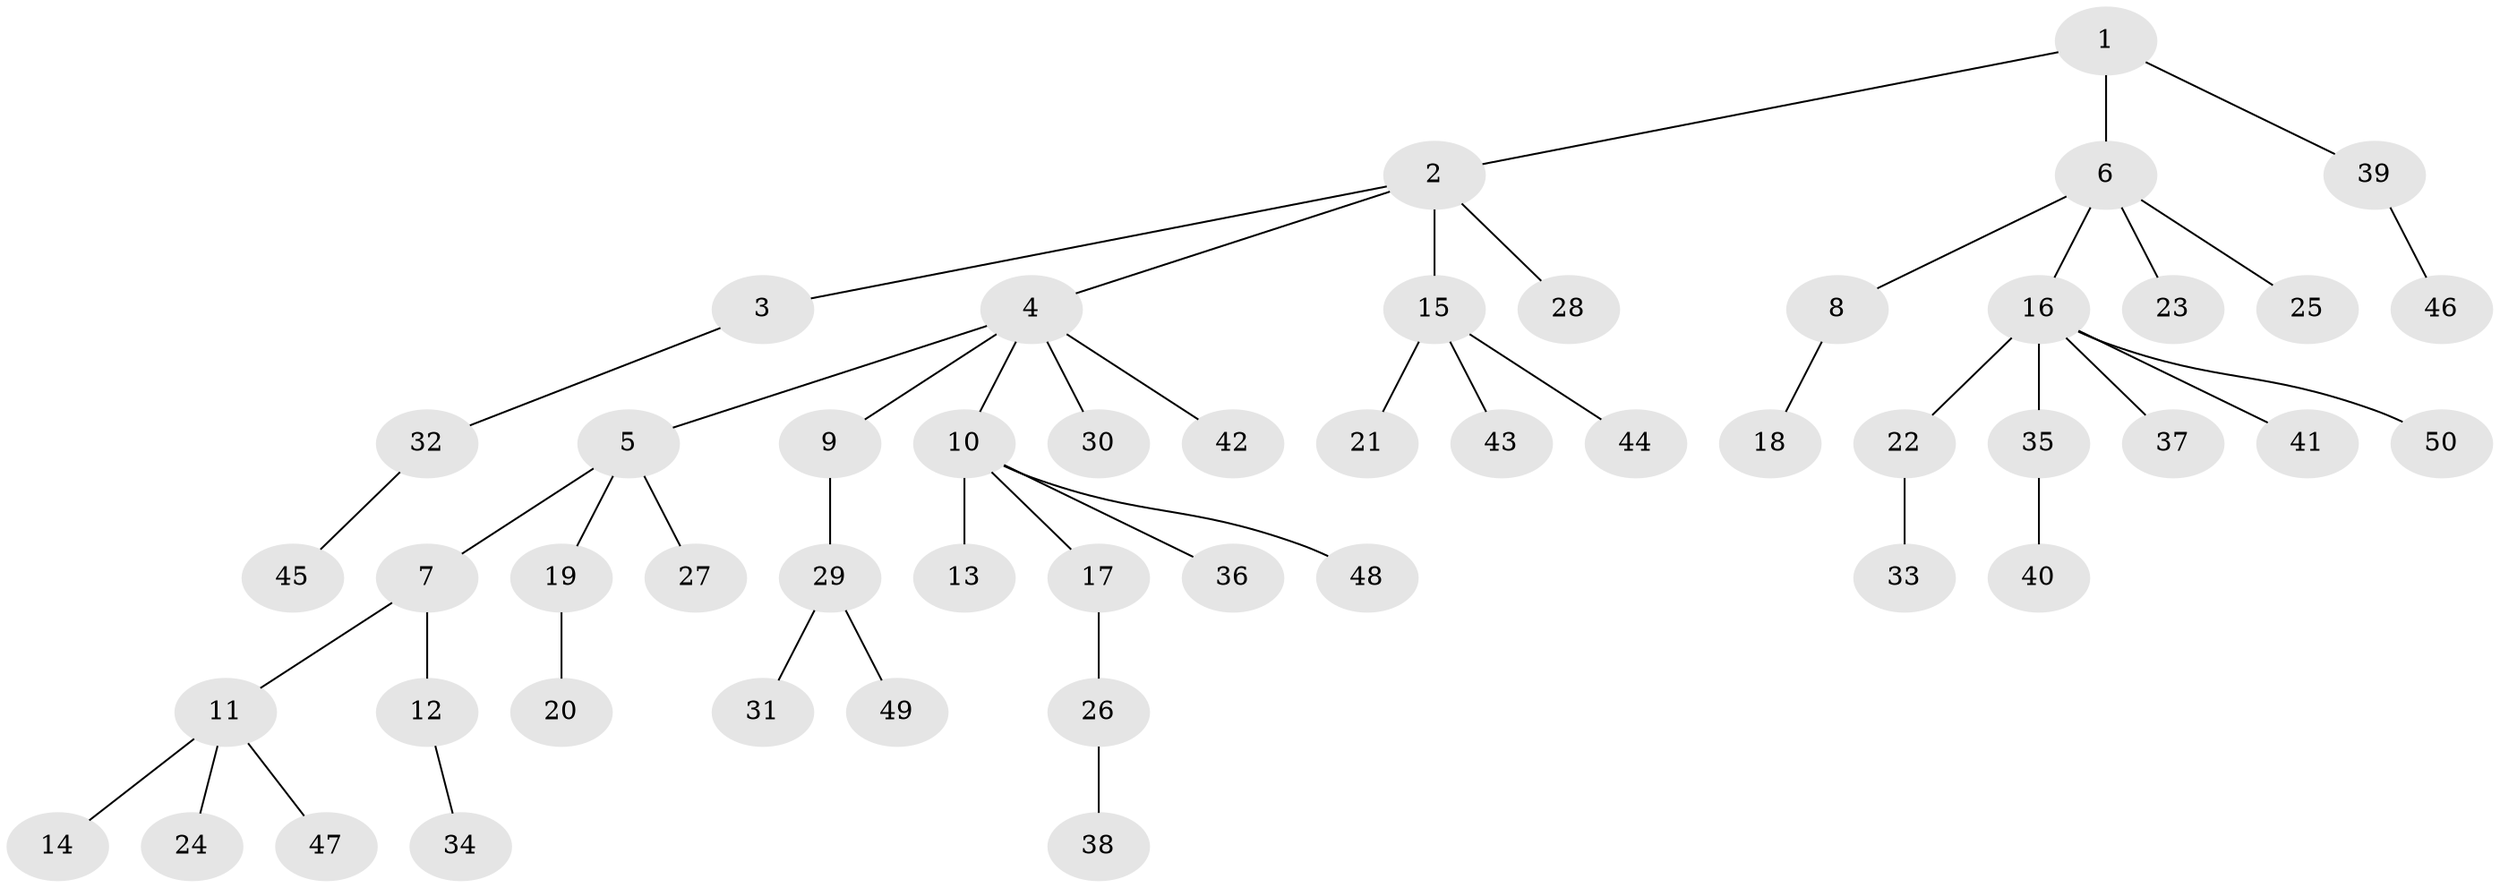 // coarse degree distribution, {1: 0.75, 2: 0.1, 6: 0.05, 10: 0.05, 3: 0.05}
// Generated by graph-tools (version 1.1) at 2025/56/03/04/25 21:56:04]
// undirected, 50 vertices, 49 edges
graph export_dot {
graph [start="1"]
  node [color=gray90,style=filled];
  1;
  2;
  3;
  4;
  5;
  6;
  7;
  8;
  9;
  10;
  11;
  12;
  13;
  14;
  15;
  16;
  17;
  18;
  19;
  20;
  21;
  22;
  23;
  24;
  25;
  26;
  27;
  28;
  29;
  30;
  31;
  32;
  33;
  34;
  35;
  36;
  37;
  38;
  39;
  40;
  41;
  42;
  43;
  44;
  45;
  46;
  47;
  48;
  49;
  50;
  1 -- 2;
  1 -- 6;
  1 -- 39;
  2 -- 3;
  2 -- 4;
  2 -- 15;
  2 -- 28;
  3 -- 32;
  4 -- 5;
  4 -- 9;
  4 -- 10;
  4 -- 30;
  4 -- 42;
  5 -- 7;
  5 -- 19;
  5 -- 27;
  6 -- 8;
  6 -- 16;
  6 -- 23;
  6 -- 25;
  7 -- 11;
  7 -- 12;
  8 -- 18;
  9 -- 29;
  10 -- 13;
  10 -- 17;
  10 -- 36;
  10 -- 48;
  11 -- 14;
  11 -- 24;
  11 -- 47;
  12 -- 34;
  15 -- 21;
  15 -- 43;
  15 -- 44;
  16 -- 22;
  16 -- 35;
  16 -- 37;
  16 -- 41;
  16 -- 50;
  17 -- 26;
  19 -- 20;
  22 -- 33;
  26 -- 38;
  29 -- 31;
  29 -- 49;
  32 -- 45;
  35 -- 40;
  39 -- 46;
}
